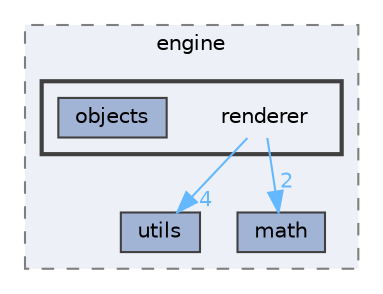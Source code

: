 digraph "C:/Dev/Techstorm-v5/src/engine/renderer"
{
 // LATEX_PDF_SIZE
  bgcolor="transparent";
  edge [fontname=Helvetica,fontsize=10,labelfontname=Helvetica,labelfontsize=10];
  node [fontname=Helvetica,fontsize=10,shape=box,height=0.2,width=0.4];
  compound=true
  subgraph clusterdir_2052808828190f934b76e979ee65af8a {
    graph [ bgcolor="#edf0f7", pencolor="grey50", label="engine", fontname=Helvetica,fontsize=10 style="filled,dashed", URL="dir_2052808828190f934b76e979ee65af8a.html",tooltip=""]
  dir_ad45fcc0c842cd88b5556c32fab80eb5 [label="utils", fillcolor="#a2b4d6", color="grey25", style="filled", URL="dir_ad45fcc0c842cd88b5556c32fab80eb5.html",tooltip=""];
  dir_c743704d4a27141d26350e4960f85eaa [label="math", fillcolor="#a2b4d6", color="grey25", style="filled", URL="dir_c743704d4a27141d26350e4960f85eaa.html",tooltip=""];
  subgraph clusterdir_eedbc0f69b08006c72429a8d2b33a57d {
    graph [ bgcolor="#edf0f7", pencolor="grey25", label="", fontname=Helvetica,fontsize=10 style="filled,bold", URL="dir_eedbc0f69b08006c72429a8d2b33a57d.html",tooltip=""]
    dir_eedbc0f69b08006c72429a8d2b33a57d [shape=plaintext, label="renderer"];
  dir_26e8b83038726c96012623c58c19f668 [label="objects", fillcolor="#a2b4d6", color="grey25", style="filled", URL="dir_26e8b83038726c96012623c58c19f668.html",tooltip=""];
  }
  }
  dir_eedbc0f69b08006c72429a8d2b33a57d->dir_ad45fcc0c842cd88b5556c32fab80eb5 [headlabel="4", labeldistance=1.5 headhref="dir_000011_000016.html" href="dir_000011_000016.html" color="steelblue1" fontcolor="steelblue1"];
  dir_eedbc0f69b08006c72429a8d2b33a57d->dir_c743704d4a27141d26350e4960f85eaa [headlabel="2", labeldistance=1.5 headhref="dir_000011_000007.html" href="dir_000011_000007.html" color="steelblue1" fontcolor="steelblue1"];
}
